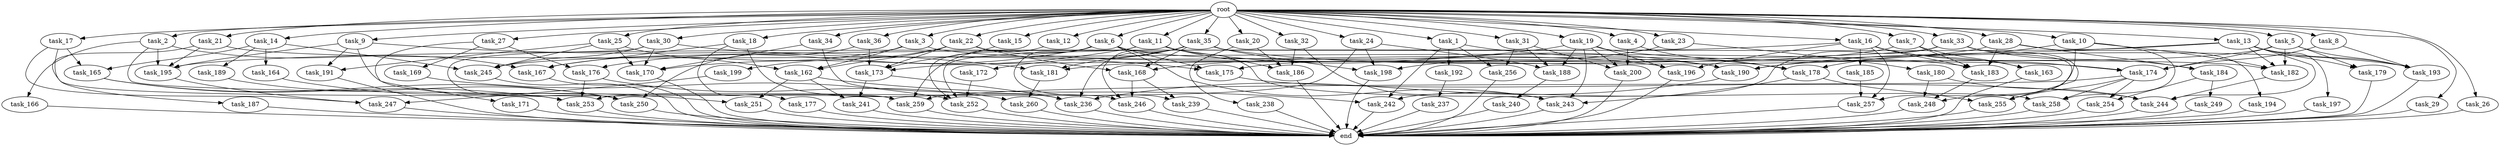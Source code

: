 digraph G {
  task_171 [size="214748364.800000"];
  task_32 [size="1.024000"];
  task_191 [size="1005022347.264000"];
  task_28 [size="1.024000"];
  task_247 [size="481036337.152000"];
  task_27 [size="1.024000"];
  task_251 [size="111669149.696000"];
  task_4 [size="1.024000"];
  task_2 [size="1.024000"];
  task_13 [size="1.024000"];
  task_260 [size="1279900254.208000"];
  task_256 [size="498216206.336000"];
  task_182 [size="1941325217.792000"];
  task_186 [size="764504178.688000"];
  task_177 [size="858993459.200000"];
  task_168 [size="420906795.008000"];
  task_245 [size="2104533975.040000"];
  task_6 [size="1.024000"];
  task_9 [size="1.024000"];
  task_20 [size="1.024000"];
  task_175 [size="1108101562.368000"];
  task_179 [size="970662608.896000"];
  task_189 [size="309237645.312000"];
  task_188 [size="532575944.704000"];
  task_259 [size="970662608.896000"];
  task_183 [size="1726576852.992000"];
  task_31 [size="1.024000"];
  task_14 [size="1.024000"];
  task_36 [size="1.024000"];
  task_16 [size="1.024000"];
  task_185 [size="858993459.200000"];
  task_249 [size="858993459.200000"];
  task_243 [size="283467841.536000"];
  task_198 [size="575525617.664000"];
  task_170 [size="2078764171.264000"];
  task_15 [size="1.024000"];
  task_10 [size="1.024000"];
  task_29 [size="1.024000"];
  task_199 [size="309237645.312000"];
  task_240 [size="137438953.472000"];
  task_250 [size="1623497637.888000"];
  task_167 [size="1623497637.888000"];
  task_190 [size="1803886264.320000"];
  task_237 [size="420906795.008000"];
  task_26 [size="1.024000"];
  task_174 [size="2173253451.776000"];
  end [size="0.000000"];
  task_169 [size="214748364.800000"];
  task_192 [size="420906795.008000"];
  task_19 [size="1.024000"];
  task_180 [size="77309411.328000"];
  task_18 [size="1.024000"];
  task_12 [size="1.024000"];
  task_33 [size="1.024000"];
  task_241 [size="292057776.128000"];
  task_197 [size="549755813.888000"];
  task_242 [size="807453851.648000"];
  task_253 [size="1529008357.376000"];
  task_173 [size="1236950581.248000"];
  task_236 [size="1288490188.800000"];
  task_246 [size="523986010.112000"];
  task_184 [size="446676598.784000"];
  task_25 [size="1.024000"];
  task_21 [size="1.024000"];
  task_244 [size="2138893713.408000"];
  task_196 [size="1202590842.880000"];
  task_187 [size="309237645.312000"];
  task_23 [size="1.024000"];
  task_176 [size="352187318.272000"];
  root [size="0.000000"];
  task_5 [size="1.024000"];
  task_195 [size="1692217114.624000"];
  task_193 [size="1906965479.424000"];
  task_11 [size="1.024000"];
  task_258 [size="1425929142.272000"];
  task_194 [size="137438953.472000"];
  task_162 [size="1554778161.152000"];
  task_200 [size="661424963.584000"];
  task_3 [size="1.024000"];
  task_166 [size="214748364.800000"];
  task_239 [size="446676598.784000"];
  task_22 [size="1.024000"];
  task_165 [size="343597383.680000"];
  task_7 [size="1.024000"];
  task_34 [size="1.024000"];
  task_254 [size="1168231104.512000"];
  task_257 [size="1700807049.216000"];
  task_252 [size="1520418422.784000"];
  task_17 [size="1.024000"];
  task_248 [size="1589137899.520000"];
  task_164 [size="309237645.312000"];
  task_238 [size="34359738.368000"];
  task_178 [size="1391569403.904000"];
  task_1 [size="1.024000"];
  task_181 [size="523986010.112000"];
  task_172 [size="77309411.328000"];
  task_35 [size="1.024000"];
  task_163 [size="1279900254.208000"];
  task_30 [size="1.024000"];
  task_24 [size="1.024000"];
  task_255 [size="695784701.952000"];
  task_8 [size="1.024000"];

  task_171 -> end [size="1.000000"];
  task_32 -> task_243 [size="33554432.000000"];
  task_32 -> task_186 [size="33554432.000000"];
  task_191 -> end [size="1.000000"];
  task_28 -> task_194 [size="134217728.000000"];
  task_28 -> task_183 [size="134217728.000000"];
  task_28 -> task_184 [size="134217728.000000"];
  task_28 -> task_181 [size="134217728.000000"];
  task_247 -> end [size="1.000000"];
  task_27 -> task_169 [size="209715200.000000"];
  task_27 -> task_176 [size="209715200.000000"];
  task_27 -> task_171 [size="209715200.000000"];
  task_251 -> end [size="1.000000"];
  task_4 -> task_200 [size="536870912.000000"];
  task_4 -> task_178 [size="536870912.000000"];
  task_2 -> task_167 [size="209715200.000000"];
  task_2 -> task_259 [size="209715200.000000"];
  task_2 -> task_166 [size="209715200.000000"];
  task_2 -> task_195 [size="209715200.000000"];
  task_13 -> task_245 [size="536870912.000000"];
  task_13 -> task_182 [size="536870912.000000"];
  task_13 -> task_197 [size="536870912.000000"];
  task_13 -> task_190 [size="536870912.000000"];
  task_13 -> task_193 [size="536870912.000000"];
  task_13 -> task_244 [size="536870912.000000"];
  task_13 -> task_179 [size="536870912.000000"];
  task_260 -> end [size="1.000000"];
  task_256 -> end [size="1.000000"];
  task_182 -> task_244 [size="679477248.000000"];
  task_186 -> end [size="1.000000"];
  task_177 -> end [size="1.000000"];
  task_168 -> task_246 [size="301989888.000000"];
  task_168 -> task_239 [size="301989888.000000"];
  task_245 -> end [size="1.000000"];
  task_6 -> task_175 [size="134217728.000000"];
  task_6 -> task_190 [size="134217728.000000"];
  task_6 -> task_243 [size="134217728.000000"];
  task_6 -> task_259 [size="134217728.000000"];
  task_6 -> task_176 [size="134217728.000000"];
  task_6 -> task_239 [size="134217728.000000"];
  task_9 -> task_195 [size="301989888.000000"];
  task_9 -> task_259 [size="301989888.000000"];
  task_9 -> task_181 [size="301989888.000000"];
  task_9 -> task_191 [size="301989888.000000"];
  task_20 -> task_186 [size="33554432.000000"];
  task_20 -> task_238 [size="33554432.000000"];
  task_175 -> task_244 [size="33554432.000000"];
  task_179 -> end [size="1.000000"];
  task_189 -> task_250 [size="536870912.000000"];
  task_188 -> task_240 [size="134217728.000000"];
  task_259 -> end [size="1.000000"];
  task_183 -> task_248 [size="411041792.000000"];
  task_31 -> task_200 [size="75497472.000000"];
  task_31 -> task_256 [size="75497472.000000"];
  task_31 -> task_188 [size="75497472.000000"];
  task_14 -> task_189 [size="301989888.000000"];
  task_14 -> task_245 [size="301989888.000000"];
  task_14 -> task_164 [size="301989888.000000"];
  task_14 -> task_165 [size="301989888.000000"];
  task_36 -> task_250 [size="301989888.000000"];
  task_36 -> task_173 [size="301989888.000000"];
  task_16 -> task_163 [size="838860800.000000"];
  task_16 -> task_185 [size="838860800.000000"];
  task_16 -> task_257 [size="838860800.000000"];
  task_16 -> task_195 [size="838860800.000000"];
  task_16 -> task_183 [size="838860800.000000"];
  task_16 -> task_174 [size="838860800.000000"];
  task_16 -> task_196 [size="838860800.000000"];
  task_185 -> task_257 [size="411041792.000000"];
  task_249 -> end [size="1.000000"];
  task_243 -> end [size="1.000000"];
  task_198 -> end [size="1.000000"];
  task_170 -> end [size="1.000000"];
  task_15 -> task_173 [size="301989888.000000"];
  task_10 -> task_178 [size="411041792.000000"];
  task_10 -> task_182 [size="411041792.000000"];
  task_10 -> task_257 [size="411041792.000000"];
  task_10 -> task_258 [size="411041792.000000"];
  task_29 -> end [size="1.000000"];
  task_199 -> task_247 [size="301989888.000000"];
  task_240 -> end [size="1.000000"];
  task_250 -> end [size="1.000000"];
  task_167 -> end [size="1.000000"];
  task_190 -> task_236 [size="134217728.000000"];
  task_237 -> end [size="1.000000"];
  task_26 -> end [size="1.000000"];
  task_174 -> task_254 [size="301989888.000000"];
  task_174 -> task_259 [size="301989888.000000"];
  task_174 -> task_255 [size="301989888.000000"];
  task_174 -> task_258 [size="301989888.000000"];
  task_169 -> task_252 [size="536870912.000000"];
  task_192 -> task_237 [size="411041792.000000"];
  task_19 -> task_174 [size="33554432.000000"];
  task_19 -> task_243 [size="33554432.000000"];
  task_19 -> task_200 [size="33554432.000000"];
  task_19 -> task_168 [size="33554432.000000"];
  task_19 -> task_188 [size="33554432.000000"];
  task_19 -> task_196 [size="33554432.000000"];
  task_180 -> task_248 [size="838860800.000000"];
  task_180 -> task_244 [size="838860800.000000"];
  task_18 -> task_167 [size="838860800.000000"];
  task_18 -> task_177 [size="838860800.000000"];
  task_18 -> task_236 [size="838860800.000000"];
  task_12 -> task_252 [size="134217728.000000"];
  task_33 -> task_184 [size="301989888.000000"];
  task_33 -> task_242 [size="301989888.000000"];
  task_33 -> task_248 [size="301989888.000000"];
  task_33 -> task_255 [size="301989888.000000"];
  task_33 -> task_173 [size="301989888.000000"];
  task_241 -> end [size="1.000000"];
  task_197 -> end [size="1.000000"];
  task_242 -> end [size="1.000000"];
  task_253 -> end [size="1.000000"];
  task_173 -> task_241 [size="209715200.000000"];
  task_173 -> task_236 [size="209715200.000000"];
  task_236 -> end [size="1.000000"];
  task_246 -> end [size="1.000000"];
  task_184 -> task_249 [size="838860800.000000"];
  task_184 -> task_254 [size="838860800.000000"];
  task_25 -> task_245 [size="679477248.000000"];
  task_25 -> task_162 [size="679477248.000000"];
  task_25 -> task_170 [size="679477248.000000"];
  task_25 -> task_191 [size="679477248.000000"];
  task_21 -> task_187 [size="301989888.000000"];
  task_21 -> task_195 [size="301989888.000000"];
  task_21 -> task_183 [size="301989888.000000"];
  task_244 -> end [size="1.000000"];
  task_196 -> end [size="1.000000"];
  task_187 -> end [size="1.000000"];
  task_23 -> task_198 [size="75497472.000000"];
  task_23 -> task_180 [size="75497472.000000"];
  task_176 -> task_253 [size="838860800.000000"];
  task_176 -> task_260 [size="838860800.000000"];
  root -> task_12 [size="1.000000"];
  root -> task_36 [size="1.000000"];
  root -> task_16 [size="1.000000"];
  root -> task_9 [size="1.000000"];
  root -> task_1 [size="1.000000"];
  root -> task_11 [size="1.000000"];
  root -> task_22 [size="1.000000"];
  root -> task_7 [size="1.000000"];
  root -> task_28 [size="1.000000"];
  root -> task_4 [size="1.000000"];
  root -> task_34 [size="1.000000"];
  root -> task_2 [size="1.000000"];
  root -> task_15 [size="1.000000"];
  root -> task_10 [size="1.000000"];
  root -> task_29 [size="1.000000"];
  root -> task_21 [size="1.000000"];
  root -> task_17 [size="1.000000"];
  root -> task_18 [size="1.000000"];
  root -> task_27 [size="1.000000"];
  root -> task_20 [size="1.000000"];
  root -> task_23 [size="1.000000"];
  root -> task_6 [size="1.000000"];
  root -> task_32 [size="1.000000"];
  root -> task_5 [size="1.000000"];
  root -> task_26 [size="1.000000"];
  root -> task_25 [size="1.000000"];
  root -> task_8 [size="1.000000"];
  root -> task_35 [size="1.000000"];
  root -> task_13 [size="1.000000"];
  root -> task_30 [size="1.000000"];
  root -> task_19 [size="1.000000"];
  root -> task_33 [size="1.000000"];
  root -> task_24 [size="1.000000"];
  root -> task_3 [size="1.000000"];
  root -> task_31 [size="1.000000"];
  root -> task_14 [size="1.000000"];
  task_5 -> task_193 [size="411041792.000000"];
  task_5 -> task_182 [size="411041792.000000"];
  task_5 -> task_179 [size="411041792.000000"];
  task_5 -> task_174 [size="411041792.000000"];
  task_5 -> task_190 [size="411041792.000000"];
  task_195 -> task_247 [size="134217728.000000"];
  task_193 -> end [size="1.000000"];
  task_11 -> task_252 [size="679477248.000000"];
  task_11 -> task_186 [size="679477248.000000"];
  task_11 -> task_258 [size="679477248.000000"];
  task_11 -> task_190 [size="679477248.000000"];
  task_11 -> task_170 [size="679477248.000000"];
  task_258 -> end [size="1.000000"];
  task_194 -> end [size="1.000000"];
  task_162 -> task_242 [size="75497472.000000"];
  task_162 -> task_241 [size="75497472.000000"];
  task_162 -> task_251 [size="75497472.000000"];
  task_200 -> end [size="1.000000"];
  task_3 -> task_167 [size="536870912.000000"];
  task_3 -> task_182 [size="536870912.000000"];
  task_3 -> task_162 [size="536870912.000000"];
  task_166 -> end [size="1.000000"];
  task_239 -> end [size="1.000000"];
  task_22 -> task_199 [size="301989888.000000"];
  task_22 -> task_173 [size="301989888.000000"];
  task_22 -> task_162 [size="301989888.000000"];
  task_22 -> task_168 [size="301989888.000000"];
  task_22 -> task_196 [size="301989888.000000"];
  task_165 -> task_250 [size="209715200.000000"];
  task_165 -> task_253 [size="209715200.000000"];
  task_7 -> task_175 [size="411041792.000000"];
  task_7 -> task_163 [size="411041792.000000"];
  task_7 -> task_183 [size="411041792.000000"];
  task_34 -> task_246 [size="134217728.000000"];
  task_34 -> task_170 [size="134217728.000000"];
  task_254 -> end [size="1.000000"];
  task_257 -> end [size="1.000000"];
  task_252 -> end [size="1.000000"];
  task_17 -> task_247 [size="33554432.000000"];
  task_17 -> task_253 [size="33554432.000000"];
  task_17 -> task_165 [size="33554432.000000"];
  task_248 -> end [size="1.000000"];
  task_164 -> task_251 [size="33554432.000000"];
  task_238 -> end [size="1.000000"];
  task_178 -> task_243 [size="75497472.000000"];
  task_178 -> task_255 [size="75497472.000000"];
  task_1 -> task_192 [size="411041792.000000"];
  task_1 -> task_256 [size="411041792.000000"];
  task_1 -> task_242 [size="411041792.000000"];
  task_1 -> task_178 [size="411041792.000000"];
  task_181 -> task_260 [size="411041792.000000"];
  task_172 -> task_252 [size="134217728.000000"];
  task_35 -> task_246 [size="75497472.000000"];
  task_35 -> task_193 [size="75497472.000000"];
  task_35 -> task_181 [size="75497472.000000"];
  task_35 -> task_168 [size="75497472.000000"];
  task_35 -> task_172 [size="75497472.000000"];
  task_35 -> task_198 [size="75497472.000000"];
  task_35 -> task_236 [size="75497472.000000"];
  task_163 -> end [size="1.000000"];
  task_30 -> task_175 [size="536870912.000000"];
  task_30 -> task_245 [size="536870912.000000"];
  task_30 -> task_170 [size="536870912.000000"];
  task_30 -> task_250 [size="536870912.000000"];
  task_24 -> task_198 [size="411041792.000000"];
  task_24 -> task_253 [size="411041792.000000"];
  task_24 -> task_188 [size="411041792.000000"];
  task_255 -> end [size="1.000000"];
  task_8 -> task_193 [size="838860800.000000"];
  task_8 -> task_174 [size="838860800.000000"];
}
